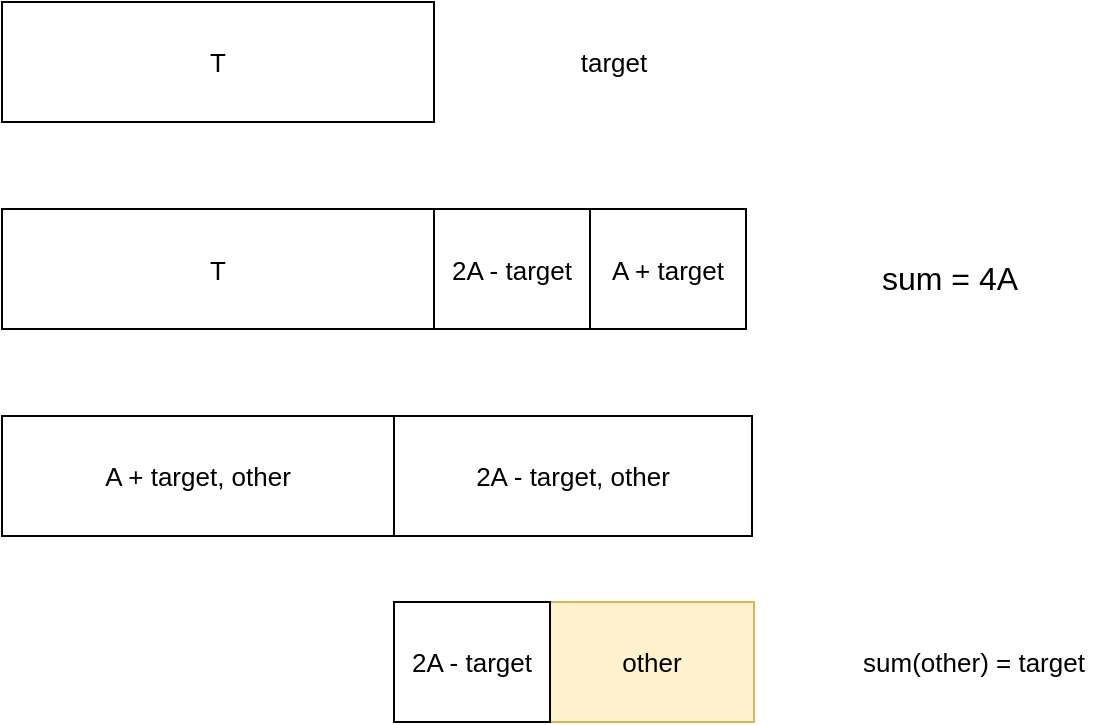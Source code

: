 <mxfile version="12.2.4" pages="1"><diagram id="N0oQkO0-KkJcNV1gRGo3" name="第 1 页"><mxGraphModel dx="999" dy="800" grid="0" gridSize="10" guides="1" tooltips="1" connect="1" arrows="1" fold="1" page="0" pageScale="1" pageWidth="850" pageHeight="1100" background="none" math="0" shadow="0"><root><mxCell id="0"/><mxCell id="1" parent="0"/><mxCell id="2" value="T" style="rounded=0;whiteSpace=wrap;html=1;fontSize=13;" parent="1" vertex="1"><mxGeometry x="206" y="331" width="216" height="60" as="geometry"/></mxCell><mxCell id="3" value="target" style="text;html=1;strokeColor=none;fillColor=none;align=center;verticalAlign=middle;whiteSpace=wrap;rounded=0;fontSize=13;" parent="1" vertex="1"><mxGeometry x="491.5" y="351" width="40" height="20" as="geometry"/></mxCell><mxCell id="5" value="T" style="rounded=0;whiteSpace=wrap;html=1;fontSize=13;" parent="1" vertex="1"><mxGeometry x="206" y="434.5" width="216" height="60" as="geometry"/></mxCell><mxCell id="6" value="2A - target" style="rounded=0;whiteSpace=wrap;html=1;fontSize=13;" parent="1" vertex="1"><mxGeometry x="422" y="434.5" width="78" height="60" as="geometry"/></mxCell><mxCell id="8" value="A + target" style="rounded=0;whiteSpace=wrap;html=1;fontSize=13;" parent="1" vertex="1"><mxGeometry x="500" y="434.5" width="78" height="60" as="geometry"/></mxCell><mxCell id="9" value="&lt;span style=&quot;font-size: 13px;&quot;&gt;A + target, other&lt;/span&gt;" style="rounded=0;whiteSpace=wrap;html=1;fontSize=13;" parent="1" vertex="1"><mxGeometry x="206" y="538" width="196" height="60" as="geometry"/></mxCell><mxCell id="10" value="2A - target, other" style="rounded=0;whiteSpace=wrap;html=1;fontSize=13;" parent="1" vertex="1"><mxGeometry x="402" y="538" width="179" height="60" as="geometry"/></mxCell><mxCell id="12" value="other" style="rounded=0;whiteSpace=wrap;html=1;fontSize=13;fillColor=#fff2cc;strokeColor=#d6b656;" parent="1" vertex="1"><mxGeometry x="480" y="631" width="102" height="60" as="geometry"/></mxCell><mxCell id="13" value="2A - target" style="rounded=0;whiteSpace=wrap;html=1;fontSize=13;" parent="1" vertex="1"><mxGeometry x="402" y="631" width="78" height="60" as="geometry"/></mxCell><mxCell id="14" value="sum(other) = target" style="text;html=1;strokeColor=none;fillColor=none;align=center;verticalAlign=middle;whiteSpace=wrap;rounded=0;fontSize=13;" parent="1" vertex="1"><mxGeometry x="628.5" y="651" width="126" height="20" as="geometry"/></mxCell><mxCell id="15" value="sum = 4A" style="text;html=1;resizable=0;points=[];autosize=1;align=left;verticalAlign=top;spacingTop=-4;fontSize=16;" parent="1" vertex="1"><mxGeometry x="644" y="456.5" width="65" height="16" as="geometry"/></mxCell></root></mxGraphModel></diagram></mxfile>